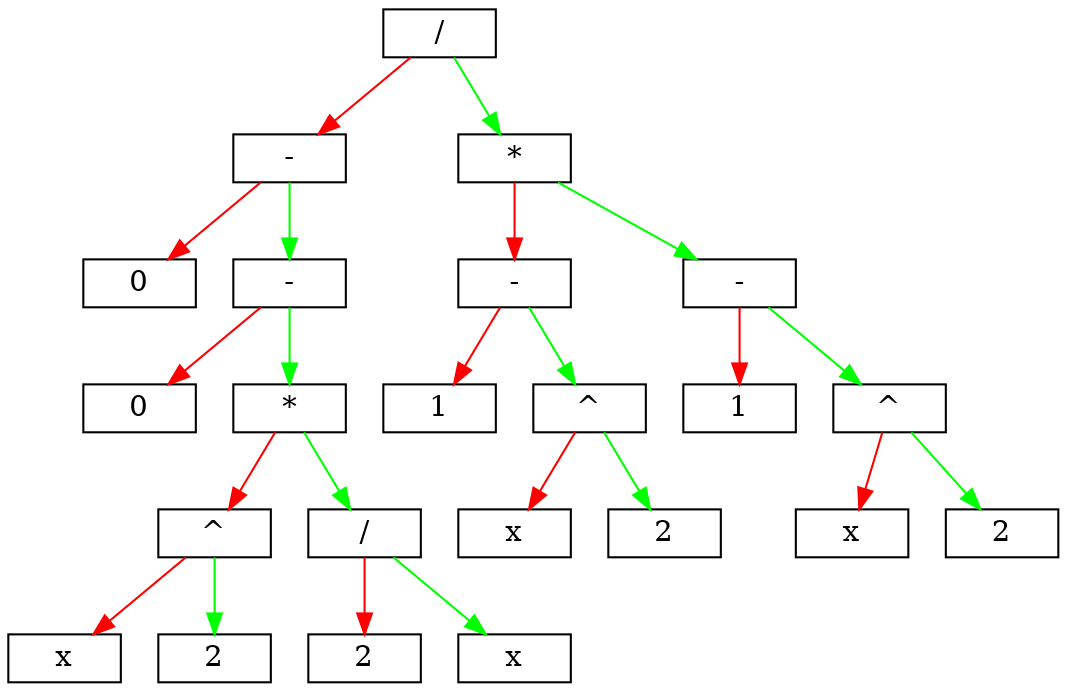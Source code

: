 digraph list {
	node [shape = record,height=.1];
	"node7" [label = "<f0>0" ] ;
	"node9" [label = "<f0>0" ] ;
	"node10" [label = "<f0>x" ] ;
	"node11" [label = "<f0>2" ] ;
	"node12" [label = "<f0>^" ] ;
	"node17" [label = "<f0>2" ] ;
	"node18" [label = "<f0>x" ] ;
	"node19" [label = "<f0>/" ] ;
	"node21" [label = "<f0>*" ] ;
	"node22" [label = "<f0>-" ] ;
	"node24" [label = "<f0>-" ] ;
	"node26" [label = "<f0>1" ] ;
	"node28" [label = "<f0>x" ] ;
	"node29" [label = "<f0>2" ] ;
	"node27" [label = "<f0>^" ] ;
	"node25" [label = "<f0>-" ] ;
	"node31" [label = "<f0>1" ] ;
	"node33" [label = "<f0>x" ] ;
	"node34" [label = "<f0>2" ] ;
	"node32" [label = "<f0>^" ] ;
	"node30" [label = "<f0>-" ] ;
	"node35" [label = "<f0>*" ] ;
	"node36" [label = "<f0>/" ] ;
	"node12":f0 -> "node10":f0 [color=red];
	"node12":f0 -> "node11":f0  [color=green];
	"node19":f0 -> "node17":f0 [color=red];
	"node19":f0 -> "node18":f0  [color=green];
	"node21":f0 -> "node12":f0 [color=red];
	"node21":f0 -> "node19":f0  [color=green];
	"node22":f0 -> "node9":f0 [color=red];
	"node22":f0 -> "node21":f0  [color=green];
	"node24":f0 -> "node7":f0 [color=red];
	"node24":f0 -> "node22":f0  [color=green];
	"node27":f0 -> "node28":f0 [color=red];
	"node27":f0 -> "node29":f0  [color=green];
	"node25":f0 -> "node26":f0 [color=red];
	"node25":f0 -> "node27":f0  [color=green];
	"node32":f0 -> "node33":f0 [color=red];
	"node32":f0 -> "node34":f0  [color=green];
	"node30":f0 -> "node31":f0 [color=red];
	"node30":f0 -> "node32":f0  [color=green];
	"node35":f0 -> "node25":f0 [color=red];
	"node35":f0 -> "node30":f0  [color=green];
	"node36":f0 -> "node24":f0 [color=red];
	"node36":f0 -> "node35":f0  [color=green];
}